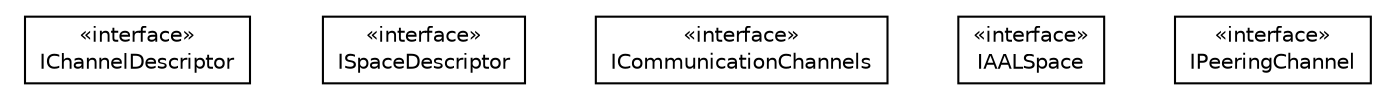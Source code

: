 #!/usr/local/bin/dot
#
# Class diagram 
# Generated by UMLGraph version R5_6-24-gf6e263 (http://www.umlgraph.org/)
#

digraph G {
	edge [fontname="Helvetica",fontsize=10,labelfontname="Helvetica",labelfontsize=10];
	node [fontname="Helvetica",fontsize=10,shape=plaintext];
	nodesep=0.25;
	ranksep=0.5;
	// org.universAAL.middleware.interfaces.aalspace.model.IChannelDescriptor
	c78080 [label=<<table title="org.universAAL.middleware.interfaces.aalspace.model.IChannelDescriptor" border="0" cellborder="1" cellspacing="0" cellpadding="2" port="p" href="./IChannelDescriptor.html">
		<tr><td><table border="0" cellspacing="0" cellpadding="1">
<tr><td align="center" balign="center"> &#171;interface&#187; </td></tr>
<tr><td align="center" balign="center"> IChannelDescriptor </td></tr>
		</table></td></tr>
		</table>>, URL="./IChannelDescriptor.html", fontname="Helvetica", fontcolor="black", fontsize=10.0];
	// org.universAAL.middleware.interfaces.aalspace.model.ISpaceDescriptor
	c78081 [label=<<table title="org.universAAL.middleware.interfaces.aalspace.model.ISpaceDescriptor" border="0" cellborder="1" cellspacing="0" cellpadding="2" port="p" href="./ISpaceDescriptor.html">
		<tr><td><table border="0" cellspacing="0" cellpadding="1">
<tr><td align="center" balign="center"> &#171;interface&#187; </td></tr>
<tr><td align="center" balign="center"> ISpaceDescriptor </td></tr>
		</table></td></tr>
		</table>>, URL="./ISpaceDescriptor.html", fontname="Helvetica", fontcolor="black", fontsize=10.0];
	// org.universAAL.middleware.interfaces.aalspace.model.ICommunicationChannels
	c78082 [label=<<table title="org.universAAL.middleware.interfaces.aalspace.model.ICommunicationChannels" border="0" cellborder="1" cellspacing="0" cellpadding="2" port="p" href="./ICommunicationChannels.html">
		<tr><td><table border="0" cellspacing="0" cellpadding="1">
<tr><td align="center" balign="center"> &#171;interface&#187; </td></tr>
<tr><td align="center" balign="center"> ICommunicationChannels </td></tr>
		</table></td></tr>
		</table>>, URL="./ICommunicationChannels.html", fontname="Helvetica", fontcolor="black", fontsize=10.0];
	// org.universAAL.middleware.interfaces.aalspace.model.IAALSpace
	c78083 [label=<<table title="org.universAAL.middleware.interfaces.aalspace.model.IAALSpace" border="0" cellborder="1" cellspacing="0" cellpadding="2" port="p" href="./IAALSpace.html">
		<tr><td><table border="0" cellspacing="0" cellpadding="1">
<tr><td align="center" balign="center"> &#171;interface&#187; </td></tr>
<tr><td align="center" balign="center"> IAALSpace </td></tr>
		</table></td></tr>
		</table>>, URL="./IAALSpace.html", fontname="Helvetica", fontcolor="black", fontsize=10.0];
	// org.universAAL.middleware.interfaces.aalspace.model.IPeeringChannel
	c78084 [label=<<table title="org.universAAL.middleware.interfaces.aalspace.model.IPeeringChannel" border="0" cellborder="1" cellspacing="0" cellpadding="2" port="p" href="./IPeeringChannel.html">
		<tr><td><table border="0" cellspacing="0" cellpadding="1">
<tr><td align="center" balign="center"> &#171;interface&#187; </td></tr>
<tr><td align="center" balign="center"> IPeeringChannel </td></tr>
		</table></td></tr>
		</table>>, URL="./IPeeringChannel.html", fontname="Helvetica", fontcolor="black", fontsize=10.0];
}

